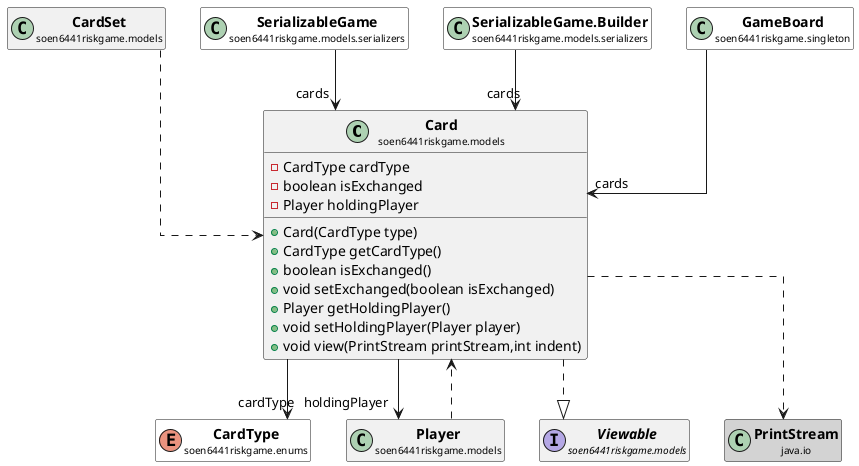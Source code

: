 @startuml

skinparam svgLinkTarget _parent
skinparam linetype ortho
set namespaceSeparator none
class "<b><size:14>Card</b>\n<size:10>soen6441riskgame.models" as soen6441riskgame.models.Card  [[../../soen6441riskgame/models/Card.html{soen6441riskgame.models.Card}]] {
-CardType cardType
-boolean isExchanged
-Player holdingPlayer
+Card(CardType type)
+CardType getCardType()
+boolean isExchanged()
+void setExchanged(boolean isExchanged)
+Player getHoldingPlayer()
+void setHoldingPlayer(Player player)
+void view(PrintStream printStream,int indent)
}


enum "<b><size:14>CardType</b>\n<size:10>soen6441riskgame.enums" as soen6441riskgame.enums.CardType  [[../../soen6441riskgame/enums/CardType.html{soen6441riskgame.enums.CardType}]] #white {
}

hide soen6441riskgame.enums.CardType fields
hide soen6441riskgame.enums.CardType methods

soen6441riskgame.models.Card -->  "cardType" soen6441riskgame.enums.CardType

class "<b><size:14>Player</b>\n<size:10>soen6441riskgame.models" as soen6441riskgame.models.Player  [[../../soen6441riskgame/models/Player.html{soen6441riskgame.models.Player}]] {
}

hide soen6441riskgame.models.Player fields
hide soen6441riskgame.models.Player methods

soen6441riskgame.models.Card -->  "holdingPlayer" soen6441riskgame.models.Player

interface "<b><size:14>Viewable</b>\n<size:10>soen6441riskgame.models" as soen6441riskgame.models.Viewable  [[../../soen6441riskgame/models/Viewable.html{soen6441riskgame.models.Viewable}]] {
}

hide soen6441riskgame.models.Viewable fields
hide soen6441riskgame.models.Viewable methods

soen6441riskgame.models.Card ..|> soen6441riskgame.models.Viewable

class "<b><size:14>PrintStream</b>\n<size:10>java.io" as java.io.PrintStream  #lightgrey {
}

hide java.io.PrintStream fields
hide java.io.PrintStream methods

soen6441riskgame.models.Card ..> java.io.PrintStream

class "<b><size:14>CardSet</b>\n<size:10>soen6441riskgame.models" as soen6441riskgame.models.CardSet  [[../../soen6441riskgame/models/CardSet.html{soen6441riskgame.models.CardSet}]] {
}

hide soen6441riskgame.models.CardSet fields
hide soen6441riskgame.models.CardSet methods

soen6441riskgame.models.CardSet ..> soen6441riskgame.models.Card

soen6441riskgame.models.Player ..> soen6441riskgame.models.Card

class "<b><size:14>SerializableGame</b>\n<size:10>soen6441riskgame.models.serializers" as soen6441riskgame.models.serializers.SerializableGame  [[../../soen6441riskgame/models/serializers/SerializableGame.html{soen6441riskgame.models.serializers.SerializableGame}]] #white {
}

hide soen6441riskgame.models.serializers.SerializableGame fields
hide soen6441riskgame.models.serializers.SerializableGame methods

soen6441riskgame.models.serializers.SerializableGame -->  "cards" soen6441riskgame.models.Card

class "<b><size:14>SerializableGame.Builder</b>\n<size:10>soen6441riskgame.models.serializers" as soen6441riskgame.models.serializers.SerializableGame.Builder  [[../../soen6441riskgame/models/serializers/SerializableGame.Builder.html{soen6441riskgame.models.serializers.SerializableGame.Builder}]] #white {
}

hide soen6441riskgame.models.serializers.SerializableGame.Builder fields
hide soen6441riskgame.models.serializers.SerializableGame.Builder methods

soen6441riskgame.models.serializers.SerializableGame.Builder -->  "cards" soen6441riskgame.models.Card

class "<b><size:14>GameBoard</b>\n<size:10>soen6441riskgame.singleton" as soen6441riskgame.singleton.GameBoard  [[../../soen6441riskgame/singleton/GameBoard.html{soen6441riskgame.singleton.GameBoard}]] #white {
}

hide soen6441riskgame.singleton.GameBoard fields
hide soen6441riskgame.singleton.GameBoard methods

soen6441riskgame.singleton.GameBoard -->  "cards" soen6441riskgame.models.Card


@enduml
